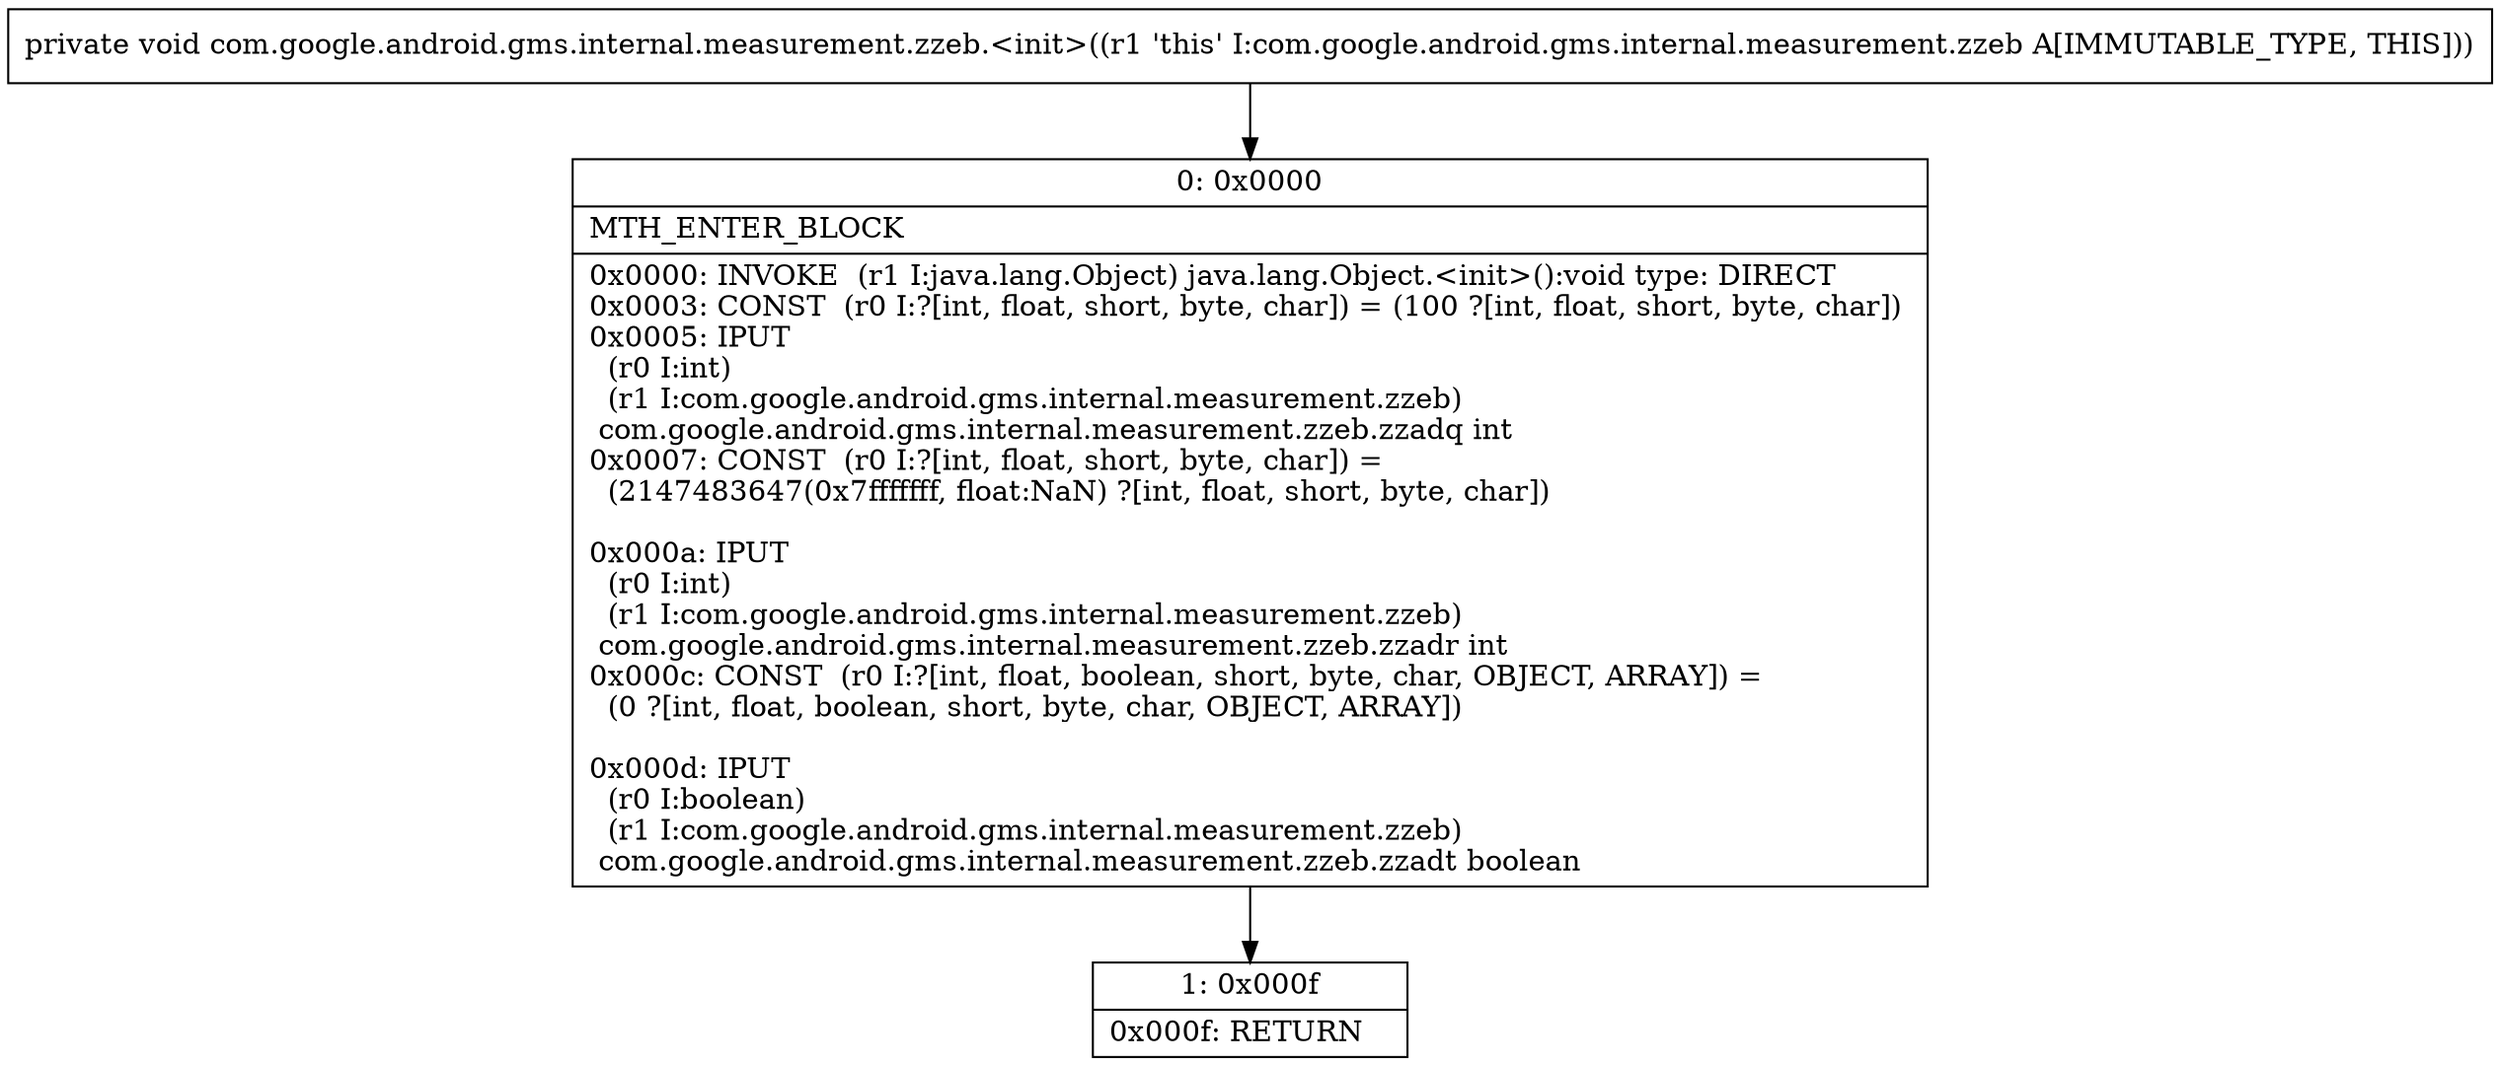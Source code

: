 digraph "CFG forcom.google.android.gms.internal.measurement.zzeb.\<init\>()V" {
Node_0 [shape=record,label="{0\:\ 0x0000|MTH_ENTER_BLOCK\l|0x0000: INVOKE  (r1 I:java.lang.Object) java.lang.Object.\<init\>():void type: DIRECT \l0x0003: CONST  (r0 I:?[int, float, short, byte, char]) = (100 ?[int, float, short, byte, char]) \l0x0005: IPUT  \l  (r0 I:int)\l  (r1 I:com.google.android.gms.internal.measurement.zzeb)\l com.google.android.gms.internal.measurement.zzeb.zzadq int \l0x0007: CONST  (r0 I:?[int, float, short, byte, char]) = \l  (2147483647(0x7fffffff, float:NaN) ?[int, float, short, byte, char])\l \l0x000a: IPUT  \l  (r0 I:int)\l  (r1 I:com.google.android.gms.internal.measurement.zzeb)\l com.google.android.gms.internal.measurement.zzeb.zzadr int \l0x000c: CONST  (r0 I:?[int, float, boolean, short, byte, char, OBJECT, ARRAY]) = \l  (0 ?[int, float, boolean, short, byte, char, OBJECT, ARRAY])\l \l0x000d: IPUT  \l  (r0 I:boolean)\l  (r1 I:com.google.android.gms.internal.measurement.zzeb)\l com.google.android.gms.internal.measurement.zzeb.zzadt boolean \l}"];
Node_1 [shape=record,label="{1\:\ 0x000f|0x000f: RETURN   \l}"];
MethodNode[shape=record,label="{private void com.google.android.gms.internal.measurement.zzeb.\<init\>((r1 'this' I:com.google.android.gms.internal.measurement.zzeb A[IMMUTABLE_TYPE, THIS])) }"];
MethodNode -> Node_0;
Node_0 -> Node_1;
}

